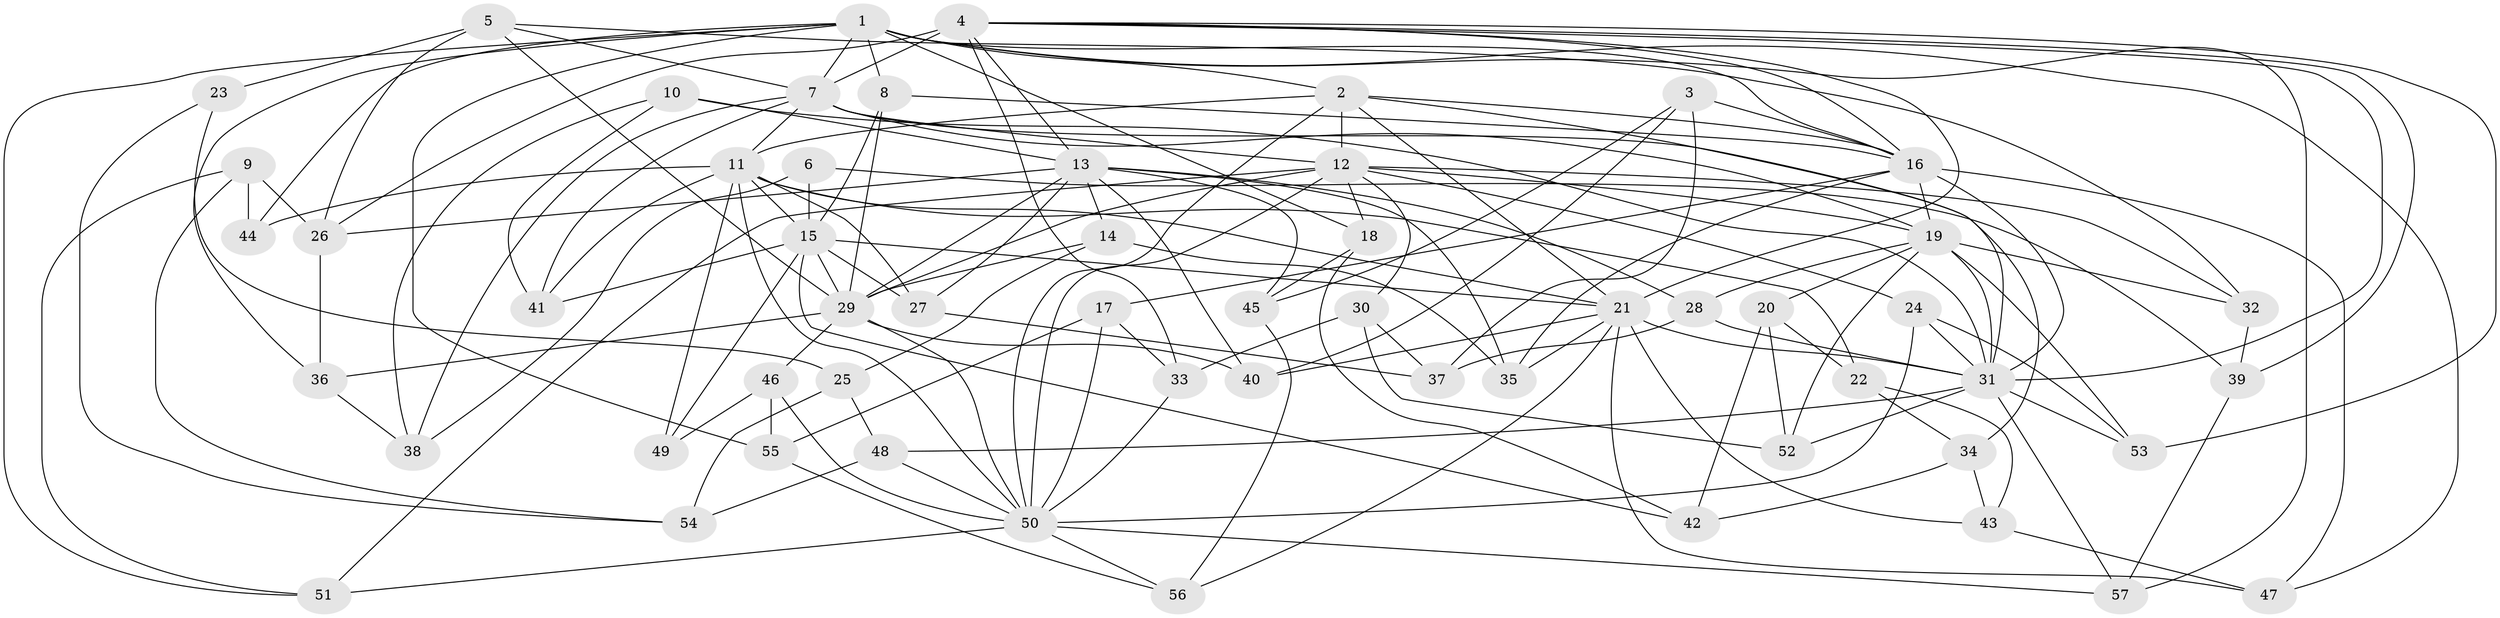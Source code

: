 // original degree distribution, {4: 1.0}
// Generated by graph-tools (version 1.1) at 2025/37/03/09/25 02:37:50]
// undirected, 57 vertices, 154 edges
graph export_dot {
graph [start="1"]
  node [color=gray90,style=filled];
  1;
  2;
  3;
  4;
  5;
  6;
  7;
  8;
  9;
  10;
  11;
  12;
  13;
  14;
  15;
  16;
  17;
  18;
  19;
  20;
  21;
  22;
  23;
  24;
  25;
  26;
  27;
  28;
  29;
  30;
  31;
  32;
  33;
  34;
  35;
  36;
  37;
  38;
  39;
  40;
  41;
  42;
  43;
  44;
  45;
  46;
  47;
  48;
  49;
  50;
  51;
  52;
  53;
  54;
  55;
  56;
  57;
  1 -- 2 [weight=1.0];
  1 -- 7 [weight=1.0];
  1 -- 8 [weight=1.0];
  1 -- 16 [weight=1.0];
  1 -- 18 [weight=1.0];
  1 -- 36 [weight=1.0];
  1 -- 44 [weight=2.0];
  1 -- 47 [weight=1.0];
  1 -- 51 [weight=1.0];
  1 -- 55 [weight=1.0];
  1 -- 57 [weight=1.0];
  2 -- 11 [weight=1.0];
  2 -- 12 [weight=2.0];
  2 -- 16 [weight=1.0];
  2 -- 21 [weight=1.0];
  2 -- 31 [weight=1.0];
  2 -- 50 [weight=1.0];
  3 -- 16 [weight=1.0];
  3 -- 37 [weight=1.0];
  3 -- 40 [weight=1.0];
  3 -- 45 [weight=1.0];
  4 -- 7 [weight=1.0];
  4 -- 13 [weight=1.0];
  4 -- 16 [weight=1.0];
  4 -- 21 [weight=1.0];
  4 -- 26 [weight=4.0];
  4 -- 31 [weight=1.0];
  4 -- 33 [weight=1.0];
  4 -- 39 [weight=1.0];
  4 -- 53 [weight=1.0];
  5 -- 7 [weight=1.0];
  5 -- 23 [weight=2.0];
  5 -- 26 [weight=1.0];
  5 -- 29 [weight=3.0];
  5 -- 32 [weight=1.0];
  6 -- 15 [weight=2.0];
  6 -- 38 [weight=1.0];
  6 -- 39 [weight=1.0];
  7 -- 11 [weight=1.0];
  7 -- 12 [weight=2.0];
  7 -- 19 [weight=2.0];
  7 -- 34 [weight=1.0];
  7 -- 38 [weight=1.0];
  7 -- 41 [weight=2.0];
  8 -- 15 [weight=1.0];
  8 -- 16 [weight=1.0];
  8 -- 29 [weight=1.0];
  9 -- 26 [weight=1.0];
  9 -- 44 [weight=1.0];
  9 -- 51 [weight=1.0];
  9 -- 54 [weight=1.0];
  10 -- 13 [weight=1.0];
  10 -- 31 [weight=1.0];
  10 -- 38 [weight=1.0];
  10 -- 41 [weight=1.0];
  11 -- 15 [weight=2.0];
  11 -- 21 [weight=1.0];
  11 -- 22 [weight=1.0];
  11 -- 27 [weight=1.0];
  11 -- 41 [weight=2.0];
  11 -- 44 [weight=1.0];
  11 -- 49 [weight=1.0];
  11 -- 50 [weight=1.0];
  12 -- 18 [weight=1.0];
  12 -- 19 [weight=1.0];
  12 -- 24 [weight=1.0];
  12 -- 29 [weight=1.0];
  12 -- 30 [weight=1.0];
  12 -- 32 [weight=1.0];
  12 -- 50 [weight=1.0];
  12 -- 51 [weight=1.0];
  13 -- 14 [weight=1.0];
  13 -- 26 [weight=1.0];
  13 -- 27 [weight=1.0];
  13 -- 28 [weight=1.0];
  13 -- 29 [weight=1.0];
  13 -- 35 [weight=1.0];
  13 -- 40 [weight=1.0];
  13 -- 45 [weight=1.0];
  14 -- 25 [weight=1.0];
  14 -- 29 [weight=1.0];
  14 -- 35 [weight=1.0];
  15 -- 21 [weight=1.0];
  15 -- 27 [weight=1.0];
  15 -- 29 [weight=1.0];
  15 -- 41 [weight=1.0];
  15 -- 42 [weight=1.0];
  15 -- 49 [weight=2.0];
  16 -- 17 [weight=1.0];
  16 -- 19 [weight=1.0];
  16 -- 31 [weight=1.0];
  16 -- 35 [weight=1.0];
  16 -- 47 [weight=1.0];
  17 -- 33 [weight=1.0];
  17 -- 50 [weight=1.0];
  17 -- 55 [weight=1.0];
  18 -- 42 [weight=1.0];
  18 -- 45 [weight=1.0];
  19 -- 20 [weight=1.0];
  19 -- 28 [weight=1.0];
  19 -- 31 [weight=1.0];
  19 -- 32 [weight=1.0];
  19 -- 52 [weight=1.0];
  19 -- 53 [weight=1.0];
  20 -- 22 [weight=1.0];
  20 -- 42 [weight=1.0];
  20 -- 52 [weight=1.0];
  21 -- 31 [weight=1.0];
  21 -- 35 [weight=1.0];
  21 -- 40 [weight=1.0];
  21 -- 43 [weight=1.0];
  21 -- 47 [weight=1.0];
  21 -- 56 [weight=1.0];
  22 -- 34 [weight=1.0];
  22 -- 43 [weight=1.0];
  23 -- 25 [weight=1.0];
  23 -- 54 [weight=1.0];
  24 -- 31 [weight=1.0];
  24 -- 50 [weight=1.0];
  24 -- 53 [weight=1.0];
  25 -- 48 [weight=1.0];
  25 -- 54 [weight=1.0];
  26 -- 36 [weight=1.0];
  27 -- 37 [weight=1.0];
  28 -- 31 [weight=1.0];
  28 -- 37 [weight=1.0];
  29 -- 36 [weight=1.0];
  29 -- 40 [weight=1.0];
  29 -- 46 [weight=1.0];
  29 -- 50 [weight=1.0];
  30 -- 33 [weight=1.0];
  30 -- 37 [weight=1.0];
  30 -- 52 [weight=1.0];
  31 -- 48 [weight=1.0];
  31 -- 52 [weight=1.0];
  31 -- 53 [weight=1.0];
  31 -- 57 [weight=1.0];
  32 -- 39 [weight=1.0];
  33 -- 50 [weight=1.0];
  34 -- 42 [weight=1.0];
  34 -- 43 [weight=1.0];
  36 -- 38 [weight=1.0];
  39 -- 57 [weight=1.0];
  43 -- 47 [weight=1.0];
  45 -- 56 [weight=1.0];
  46 -- 49 [weight=1.0];
  46 -- 50 [weight=1.0];
  46 -- 55 [weight=1.0];
  48 -- 50 [weight=1.0];
  48 -- 54 [weight=1.0];
  50 -- 51 [weight=1.0];
  50 -- 56 [weight=1.0];
  50 -- 57 [weight=1.0];
  55 -- 56 [weight=1.0];
}
